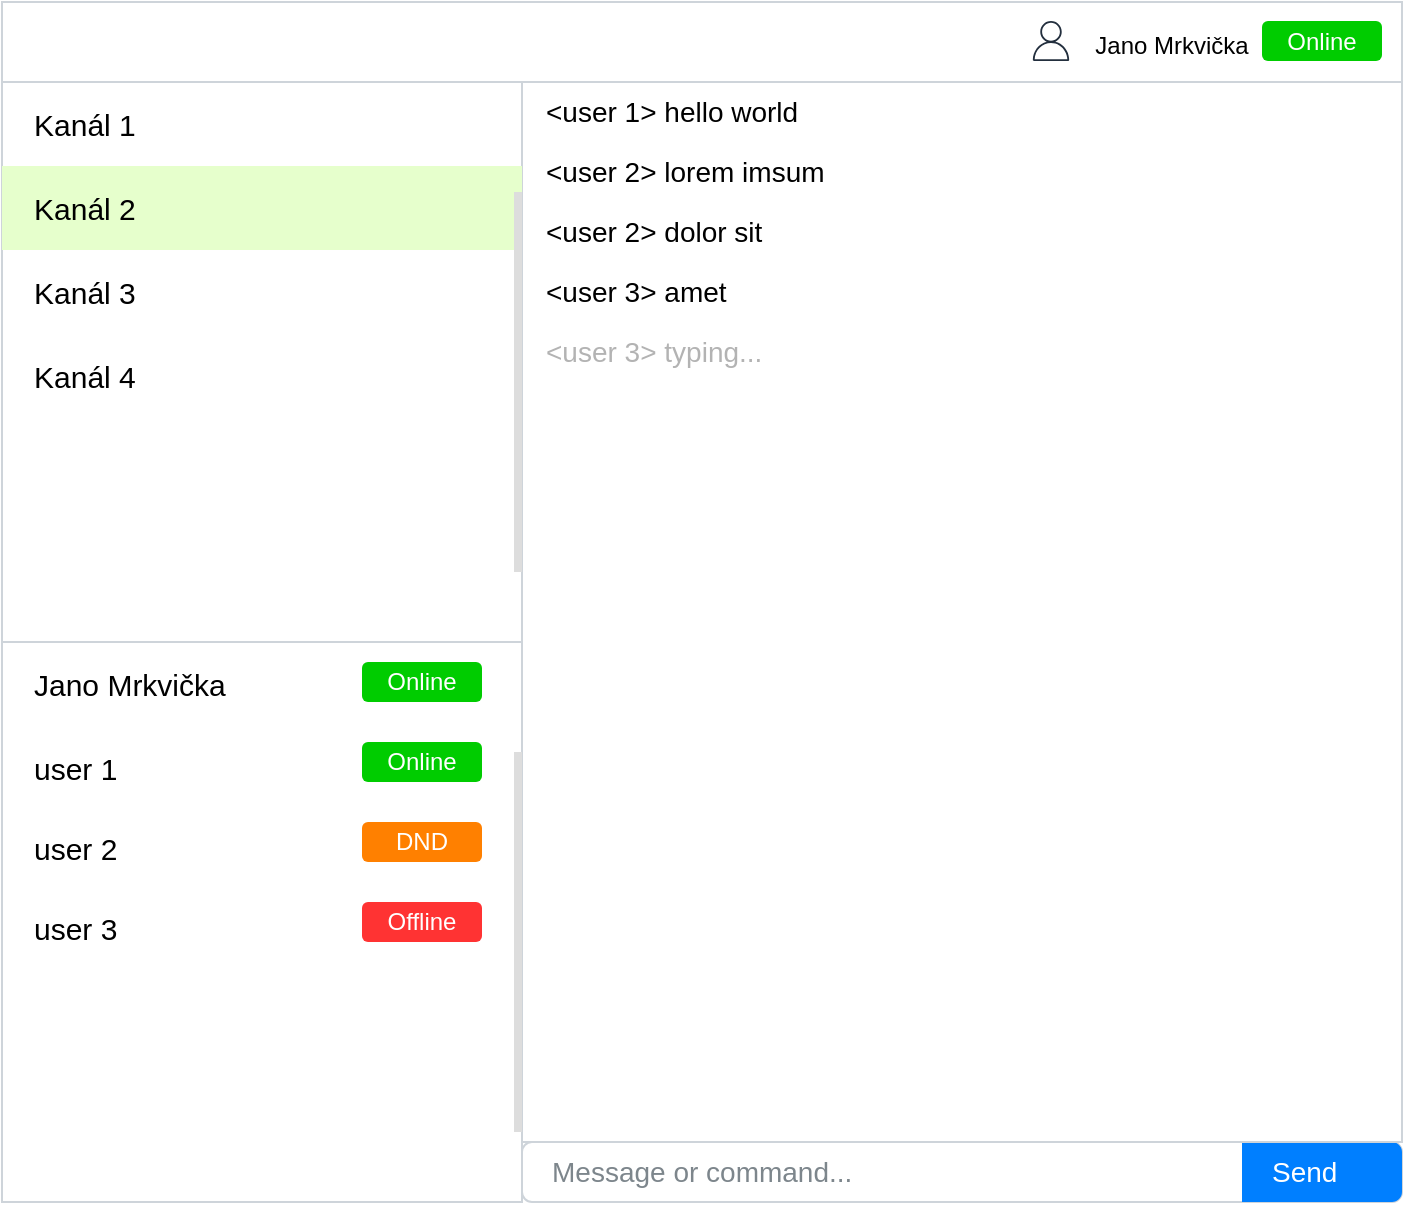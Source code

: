 <mxfile version="21.7.5" type="google">
  <diagram name="Page-1" id="NqgN_ezpLqx1ndspPK2S">
    <mxGraphModel grid="1" page="1" gridSize="10" guides="1" tooltips="1" connect="1" arrows="1" fold="1" pageScale="1" pageWidth="850" pageHeight="1100" math="0" shadow="0">
      <root>
        <mxCell id="0" />
        <mxCell id="1" parent="0" />
        <mxCell id="ebc6phXdvRB4N1Q1j6TX-2" value="Message or command..." style="html=1;shadow=0;dashed=0;shape=mxgraph.bootstrap.rrect;rSize=5;strokeColor=#CED4DA;html=1;whiteSpace=wrap;fillColor=#FFFFFF;fontColor=#7D868C;align=left;spacing=15;fontSize=14;" vertex="1" parent="1">
          <mxGeometry x="300" y="610" width="440" height="30" as="geometry" />
        </mxCell>
        <mxCell id="ebc6phXdvRB4N1Q1j6TX-5" value="Send" style="html=1;shadow=0;dashed=0;shape=mxgraph.bootstrap.rightButton;strokeColor=none;gradientColor=inherit;fontColor=#FFFFFF;fillColor=#007FFF;rSize=5;perimeter=none;whiteSpace=wrap;resizeHeight=1;fontSize=14;align=left;spacing=15;" vertex="1" parent="ebc6phXdvRB4N1Q1j6TX-2">
          <mxGeometry x="1" width="80" height="30" relative="1" as="geometry">
            <mxPoint x="-80" as="offset" />
          </mxGeometry>
        </mxCell>
        <mxCell id="ebc6phXdvRB4N1Q1j6TX-7" value="" style="rounded=0;whiteSpace=wrap;html=1;strokeColor=#CED4DA;" vertex="1" parent="1">
          <mxGeometry x="300" y="80" width="440" height="530" as="geometry" />
        </mxCell>
        <mxCell id="ebc6phXdvRB4N1Q1j6TX-8" value="" style="shape=rect;strokeColor=#CED4DA;fillColor=#ffffff;shadow=0;" vertex="1" parent="1">
          <mxGeometry x="40" y="80" width="260" height="280" as="geometry" />
        </mxCell>
        <mxCell id="ebc6phXdvRB4N1Q1j6TX-9" value="Kanál 1" style="text;verticalAlign=middle;spacing=0;spacingLeft=16;fontSize=15;resizeWidth=1;whiteSpace=wrap;html=1;" vertex="1" parent="ebc6phXdvRB4N1Q1j6TX-8">
          <mxGeometry width="260" height="42" relative="1" as="geometry" />
        </mxCell>
        <mxCell id="ebc6phXdvRB4N1Q1j6TX-10" value="Kanál 2" style="text;verticalAlign=middle;spacing=0;spacingLeft=16;fontSize=15;resizeWidth=1;whiteSpace=wrap;html=1;fillColor=#E6FFCC;" vertex="1" parent="ebc6phXdvRB4N1Q1j6TX-8">
          <mxGeometry width="260" height="42" relative="1" as="geometry">
            <mxPoint y="42" as="offset" />
          </mxGeometry>
        </mxCell>
        <mxCell id="ebc6phXdvRB4N1Q1j6TX-11" value="Kanál 3" style="text;verticalAlign=middle;spacing=0;spacingLeft=16;fontSize=15;resizeWidth=1;whiteSpace=wrap;html=1;" vertex="1" parent="ebc6phXdvRB4N1Q1j6TX-8">
          <mxGeometry width="260" height="42" relative="1" as="geometry">
            <mxPoint y="84" as="offset" />
          </mxGeometry>
        </mxCell>
        <mxCell id="ebc6phXdvRB4N1Q1j6TX-12" value="Kanál 4" style="text;verticalAlign=middle;spacing=0;spacingLeft=16;fontSize=15;resizeWidth=1;whiteSpace=wrap;html=1;" vertex="1" parent="ebc6phXdvRB4N1Q1j6TX-8">
          <mxGeometry width="260" height="42" relative="1" as="geometry">
            <mxPoint y="126" as="offset" />
          </mxGeometry>
        </mxCell>
        <mxCell id="ebc6phXdvRB4N1Q1j6TX-19" value="" style="shape=rect;strokeColor=none;fillColor=#dddddd;" vertex="1" parent="ebc6phXdvRB4N1Q1j6TX-8">
          <mxGeometry x="1" width="4" height="190" relative="1" as="geometry">
            <mxPoint x="-4" y="55" as="offset" />
          </mxGeometry>
        </mxCell>
        <mxCell id="ebc6phXdvRB4N1Q1j6TX-20" value="&amp;lt;user 1&amp;gt; hello world" style="text;html=1;strokeColor=none;fillColor=none;align=left;verticalAlign=middle;whiteSpace=wrap;rounded=0;fontSize=14;" vertex="1" parent="1">
          <mxGeometry x="310" y="80" width="430" height="30" as="geometry" />
        </mxCell>
        <mxCell id="ebc6phXdvRB4N1Q1j6TX-21" value="&amp;lt;user 2&amp;gt; lorem imsum" style="text;html=1;strokeColor=none;fillColor=none;align=left;verticalAlign=middle;whiteSpace=wrap;rounded=0;fontSize=14;" vertex="1" parent="1">
          <mxGeometry x="310" y="110" width="430" height="30" as="geometry" />
        </mxCell>
        <mxCell id="ebc6phXdvRB4N1Q1j6TX-22" value="&amp;lt;user 2&amp;gt; dolor sit" style="text;html=1;strokeColor=none;fillColor=none;align=left;verticalAlign=middle;whiteSpace=wrap;rounded=0;fontSize=14;" vertex="1" parent="1">
          <mxGeometry x="310" y="140" width="430" height="30" as="geometry" />
        </mxCell>
        <mxCell id="ebc6phXdvRB4N1Q1j6TX-23" value="&amp;lt;user 3&amp;gt; amet" style="text;html=1;strokeColor=none;fillColor=none;align=left;verticalAlign=middle;whiteSpace=wrap;rounded=0;fontSize=14;" vertex="1" parent="1">
          <mxGeometry x="310" y="170" width="430" height="30" as="geometry" />
        </mxCell>
        <mxCell id="ebc6phXdvRB4N1Q1j6TX-24" value="" style="rounded=0;whiteSpace=wrap;html=1;strokeColor=#CED4DA;" vertex="1" parent="1">
          <mxGeometry x="40" y="40" width="700" height="40" as="geometry" />
        </mxCell>
        <mxCell id="ebc6phXdvRB4N1Q1j6TX-25" value="" style="sketch=0;outlineConnect=0;fontColor=#232F3E;gradientColor=none;strokeColor=#232F3E;fillColor=#ffffff;dashed=0;verticalLabelPosition=bottom;verticalAlign=top;align=center;html=1;fontSize=12;fontStyle=0;aspect=fixed;shape=mxgraph.aws4.resourceIcon;resIcon=mxgraph.aws4.user;" vertex="1" parent="1">
          <mxGeometry x="552" y="47" width="25" height="25" as="geometry" />
        </mxCell>
        <mxCell id="ebc6phXdvRB4N1Q1j6TX-26" value="Jano Mrkvička" style="text;html=1;strokeColor=none;fillColor=none;align=center;verticalAlign=middle;whiteSpace=wrap;rounded=0;" vertex="1" parent="1">
          <mxGeometry x="580" y="42" width="90" height="40" as="geometry" />
        </mxCell>
        <mxCell id="ebc6phXdvRB4N1Q1j6TX-27" value="" style="shape=rect;strokeColor=#CED4DA;fillColor=#ffffff;shadow=0;" vertex="1" parent="1">
          <mxGeometry x="40" y="360" width="260" height="280" as="geometry" />
        </mxCell>
        <mxCell id="ebc6phXdvRB4N1Q1j6TX-28" value="Jano Mrkvička" style="text;verticalAlign=middle;spacing=0;spacingLeft=16;fontSize=15;resizeWidth=1;whiteSpace=wrap;html=1;" vertex="1" parent="ebc6phXdvRB4N1Q1j6TX-27">
          <mxGeometry width="260" height="42" relative="1" as="geometry" />
        </mxCell>
        <mxCell id="ebc6phXdvRB4N1Q1j6TX-29" value="user 1" style="text;verticalAlign=middle;spacing=0;spacingLeft=16;fontSize=15;resizeWidth=1;whiteSpace=wrap;html=1;fillColor=none;" vertex="1" parent="ebc6phXdvRB4N1Q1j6TX-27">
          <mxGeometry width="260" height="42" relative="1" as="geometry">
            <mxPoint y="42" as="offset" />
          </mxGeometry>
        </mxCell>
        <mxCell id="ebc6phXdvRB4N1Q1j6TX-32" value="" style="shape=rect;strokeColor=none;fillColor=#dddddd;" vertex="1" parent="ebc6phXdvRB4N1Q1j6TX-27">
          <mxGeometry x="1" width="4" height="190" relative="1" as="geometry">
            <mxPoint x="-4" y="55" as="offset" />
          </mxGeometry>
        </mxCell>
        <mxCell id="ebc6phXdvRB4N1Q1j6TX-33" value="user 2" style="text;verticalAlign=middle;spacing=0;spacingLeft=16;fontSize=15;resizeWidth=1;whiteSpace=wrap;html=1;fillColor=none;" vertex="1" parent="1">
          <mxGeometry x="40" y="442" width="260" height="42" as="geometry" />
        </mxCell>
        <mxCell id="ebc6phXdvRB4N1Q1j6TX-34" value="user 3" style="text;verticalAlign=middle;spacing=0;spacingLeft=16;fontSize=15;resizeWidth=1;whiteSpace=wrap;html=1;fillColor=none;" vertex="1" parent="1">
          <mxGeometry x="40" y="482" width="260" height="42" as="geometry" />
        </mxCell>
        <mxCell id="ebc6phXdvRB4N1Q1j6TX-35" value="Online" style="rounded=1;whiteSpace=wrap;html=1;fillColor=#00CC00;strokeColor=none;fontColor=#FFFFFF;" vertex="1" parent="1">
          <mxGeometry x="220" y="370" width="60" height="20" as="geometry" />
        </mxCell>
        <mxCell id="ebc6phXdvRB4N1Q1j6TX-36" value="Online" style="rounded=1;whiteSpace=wrap;html=1;fillColor=#00CC00;strokeColor=none;fontColor=#FFFFFF;" vertex="1" parent="1">
          <mxGeometry x="220" y="410" width="60" height="20" as="geometry" />
        </mxCell>
        <mxCell id="ebc6phXdvRB4N1Q1j6TX-37" value="DND" style="rounded=1;whiteSpace=wrap;html=1;fillColor=#FF8000;strokeColor=none;fontColor=#FFFFFF;" vertex="1" parent="1">
          <mxGeometry x="220" y="450" width="60" height="20" as="geometry" />
        </mxCell>
        <mxCell id="ebc6phXdvRB4N1Q1j6TX-38" value="Offline" style="rounded=1;whiteSpace=wrap;html=1;fillColor=#FF3333;strokeColor=none;fontColor=#FFFFFF;" vertex="1" parent="1">
          <mxGeometry x="220" y="490" width="60" height="20" as="geometry" />
        </mxCell>
        <mxCell id="ebc6phXdvRB4N1Q1j6TX-39" value="Online" style="rounded=1;whiteSpace=wrap;html=1;fillColor=#00CC00;strokeColor=none;fontColor=#FFFFFF;" vertex="1" parent="1">
          <mxGeometry x="670" y="49.5" width="60" height="20" as="geometry" />
        </mxCell>
        <mxCell id="ebc6phXdvRB4N1Q1j6TX-40" value="&amp;lt;user 3&amp;gt; typing..." style="text;html=1;strokeColor=none;fillColor=none;align=left;verticalAlign=middle;whiteSpace=wrap;rounded=0;fontSize=14;fontColor=#B3B3B3;" vertex="1" parent="1">
          <mxGeometry x="310" y="200" width="430" height="30" as="geometry" />
        </mxCell>
      </root>
    </mxGraphModel>
  </diagram>
</mxfile>
